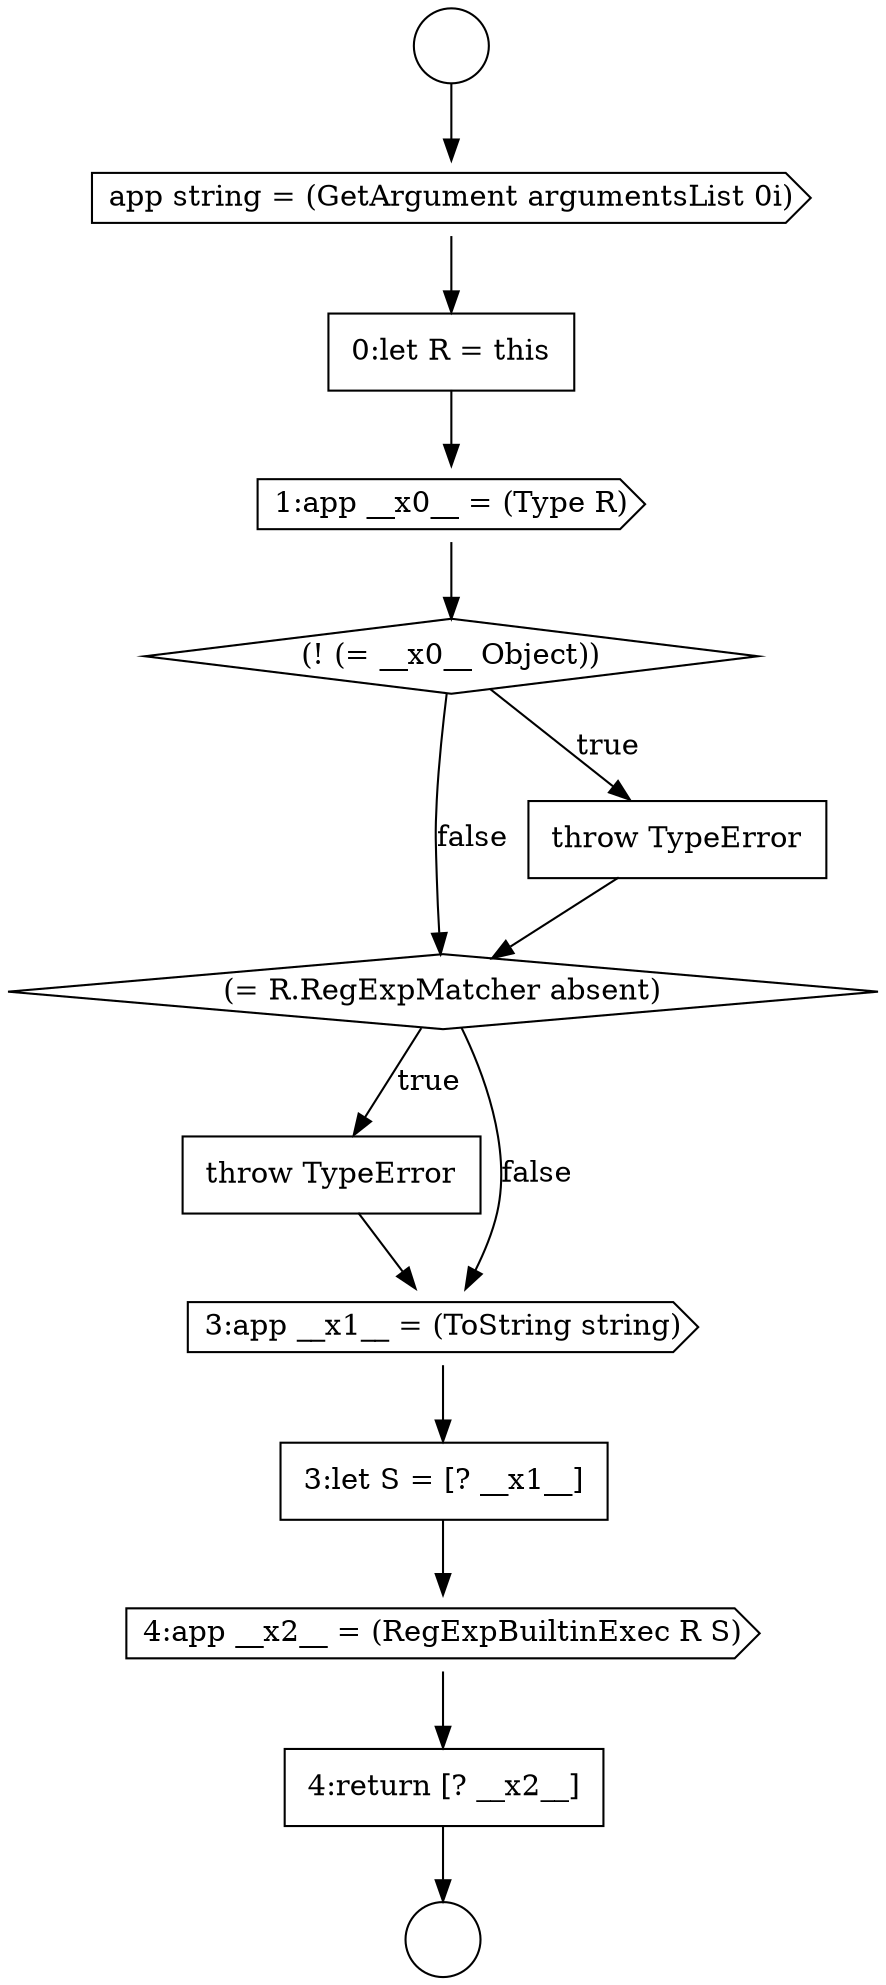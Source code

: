 digraph {
  node13796 [shape=none, margin=0, label=<<font color="black">
    <table border="0" cellborder="1" cellspacing="0" cellpadding="10">
      <tr><td align="left">0:let R = this</td></tr>
    </table>
  </font>> color="black" fillcolor="white" style=filled]
  node13800 [shape=diamond, label=<<font color="black">(= R.RegExpMatcher absent)</font>> color="black" fillcolor="white" style=filled]
  node13803 [shape=none, margin=0, label=<<font color="black">
    <table border="0" cellborder="1" cellspacing="0" cellpadding="10">
      <tr><td align="left">3:let S = [? __x1__]</td></tr>
    </table>
  </font>> color="black" fillcolor="white" style=filled]
  node13795 [shape=cds, label=<<font color="black">app string = (GetArgument argumentsList 0i)</font>> color="black" fillcolor="white" style=filled]
  node13799 [shape=none, margin=0, label=<<font color="black">
    <table border="0" cellborder="1" cellspacing="0" cellpadding="10">
      <tr><td align="left">throw TypeError</td></tr>
    </table>
  </font>> color="black" fillcolor="white" style=filled]
  node13798 [shape=diamond, label=<<font color="black">(! (= __x0__ Object))</font>> color="black" fillcolor="white" style=filled]
  node13794 [shape=circle label=" " color="black" fillcolor="white" style=filled]
  node13801 [shape=none, margin=0, label=<<font color="black">
    <table border="0" cellborder="1" cellspacing="0" cellpadding="10">
      <tr><td align="left">throw TypeError</td></tr>
    </table>
  </font>> color="black" fillcolor="white" style=filled]
  node13797 [shape=cds, label=<<font color="black">1:app __x0__ = (Type R)</font>> color="black" fillcolor="white" style=filled]
  node13793 [shape=circle label=" " color="black" fillcolor="white" style=filled]
  node13802 [shape=cds, label=<<font color="black">3:app __x1__ = (ToString string)</font>> color="black" fillcolor="white" style=filled]
  node13805 [shape=none, margin=0, label=<<font color="black">
    <table border="0" cellborder="1" cellspacing="0" cellpadding="10">
      <tr><td align="left">4:return [? __x2__]</td></tr>
    </table>
  </font>> color="black" fillcolor="white" style=filled]
  node13804 [shape=cds, label=<<font color="black">4:app __x2__ = (RegExpBuiltinExec R S)</font>> color="black" fillcolor="white" style=filled]
  node13803 -> node13804 [ color="black"]
  node13799 -> node13800 [ color="black"]
  node13800 -> node13801 [label=<<font color="black">true</font>> color="black"]
  node13800 -> node13802 [label=<<font color="black">false</font>> color="black"]
  node13797 -> node13798 [ color="black"]
  node13802 -> node13803 [ color="black"]
  node13796 -> node13797 [ color="black"]
  node13801 -> node13802 [ color="black"]
  node13805 -> node13794 [ color="black"]
  node13795 -> node13796 [ color="black"]
  node13804 -> node13805 [ color="black"]
  node13793 -> node13795 [ color="black"]
  node13798 -> node13799 [label=<<font color="black">true</font>> color="black"]
  node13798 -> node13800 [label=<<font color="black">false</font>> color="black"]
}
